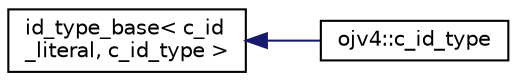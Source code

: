 digraph "类继承关系图"
{
 // LATEX_PDF_SIZE
  edge [fontname="Helvetica",fontsize="10",labelfontname="Helvetica",labelfontsize="10"];
  node [fontname="Helvetica",fontsize="10",shape=record];
  rankdir="LR";
  Node0 [label="id_type_base\< c_id\l_literal, c_id_type \>",height=0.2,width=0.4,color="black", fillcolor="white", style="filled",URL="$classid__type__base.html",tooltip=" "];
  Node0 -> Node1 [dir="back",color="midnightblue",fontsize="10",style="solid",fontname="Helvetica"];
  Node1 [label="ojv4::c_id_type",height=0.2,width=0.4,color="black", fillcolor="white", style="filled",URL="$structojv4_1_1c__id__type.html",tooltip=" "];
}
